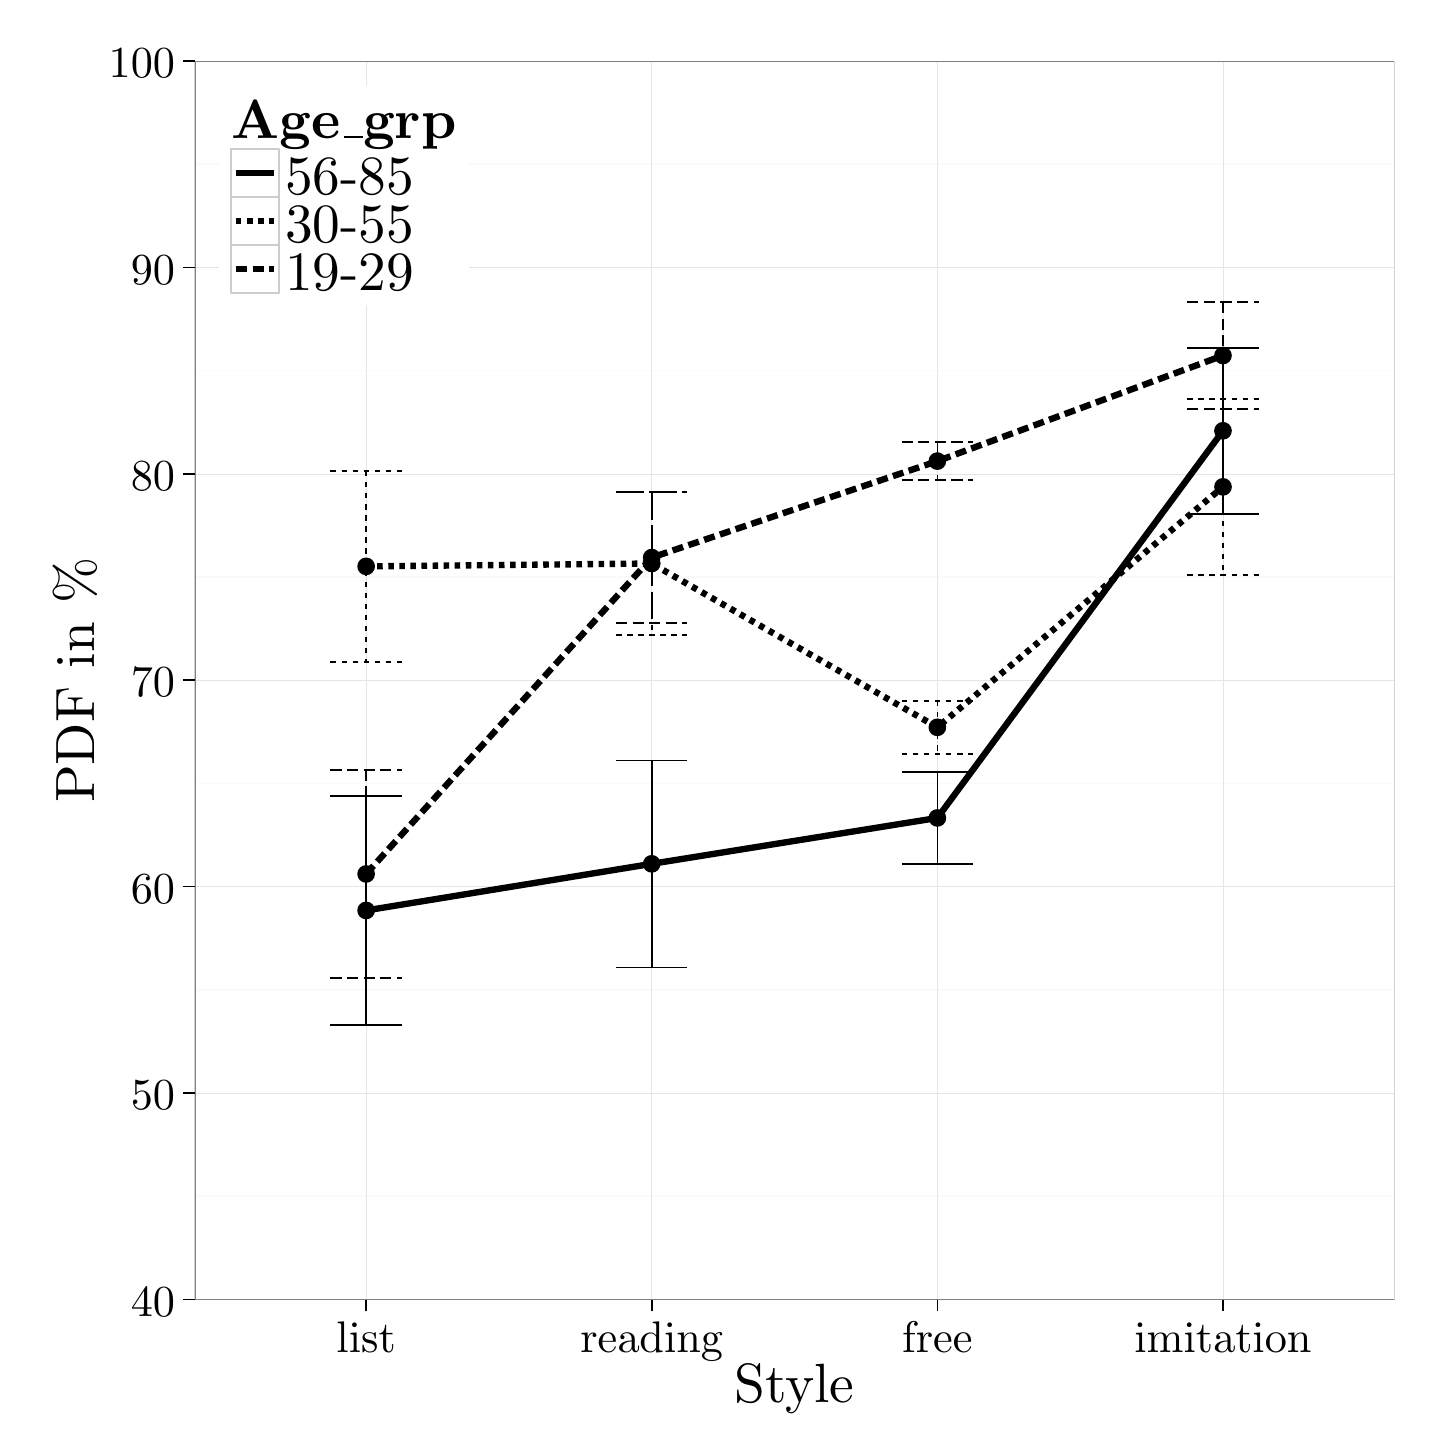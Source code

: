 % Created by tikzDevice version 0.8.1 on 2016-02-09 02:17:41
% !TEX encoding = UTF-8 Unicode
\begin{tikzpicture}[x=1pt,y=1pt]
\definecolor{fillColor}{RGB}{255,255,255}
\path[use as bounding box,fill=fillColor,fill opacity=0.00] (0,0) rectangle (505.89,505.89);
\begin{scope}
\path[clip] (  0.00,  0.00) rectangle (505.89,505.89);
\definecolor{drawColor}{RGB}{255,255,255}
\definecolor{fillColor}{RGB}{255,255,255}

\path[draw=drawColor,line width= 0.6pt,line join=round,line cap=round,fill=fillColor] (  0.00, -0.00) rectangle (505.89,505.89);
\end{scope}
\begin{scope}
\path[clip] ( 60.37, 46.31) rectangle (493.85,493.84);
\definecolor{fillColor}{RGB}{255,255,255}

\path[fill=fillColor] ( 60.37, 46.31) rectangle (493.85,493.84);
\definecolor{drawColor}{gray}{0.98}

\path[draw=drawColor,line width= 0.6pt,line join=round] ( 60.37, 83.60) --
	(493.85, 83.60);

\path[draw=drawColor,line width= 0.6pt,line join=round] ( 60.37,158.19) --
	(493.85,158.19);

\path[draw=drawColor,line width= 0.6pt,line join=round] ( 60.37,232.78) --
	(493.85,232.78);

\path[draw=drawColor,line width= 0.6pt,line join=round] ( 60.37,307.37) --
	(493.85,307.37);

\path[draw=drawColor,line width= 0.6pt,line join=round] ( 60.37,381.96) --
	(493.85,381.96);

\path[draw=drawColor,line width= 0.6pt,line join=round] ( 60.37,456.55) --
	(493.85,456.55);
\definecolor{drawColor}{gray}{0.90}

\path[draw=drawColor,line width= 0.2pt,line join=round] ( 60.37, 46.31) --
	(493.85, 46.31);

\path[draw=drawColor,line width= 0.2pt,line join=round] ( 60.37,120.90) --
	(493.85,120.90);

\path[draw=drawColor,line width= 0.2pt,line join=round] ( 60.37,195.49) --
	(493.85,195.49);

\path[draw=drawColor,line width= 0.2pt,line join=round] ( 60.37,270.08) --
	(493.85,270.08);

\path[draw=drawColor,line width= 0.2pt,line join=round] ( 60.37,344.67) --
	(493.85,344.67);

\path[draw=drawColor,line width= 0.2pt,line join=round] ( 60.37,419.26) --
	(493.85,419.26);

\path[draw=drawColor,line width= 0.2pt,line join=round] ( 60.37,493.84) --
	(493.85,493.84);

\path[draw=drawColor,line width= 0.2pt,line join=round] (122.30, 46.31) --
	(122.30,493.84);

\path[draw=drawColor,line width= 0.2pt,line join=round] (225.50, 46.31) --
	(225.50,493.84);

\path[draw=drawColor,line width= 0.2pt,line join=round] (328.71, 46.31) --
	(328.71,493.84);

\path[draw=drawColor,line width= 0.2pt,line join=round] (431.92, 46.31) --
	(431.92,493.84);
\definecolor{fillColor}{RGB}{0,0,0}

\path[fill=fillColor] (122.30,186.90) circle (  3.20);

\path[fill=fillColor] (122.30,311.23) circle (  3.20);

\path[fill=fillColor] (122.30,200.08) circle (  3.20);

\path[fill=fillColor] (225.50,203.74) circle (  3.20);

\path[fill=fillColor] (225.50,312.26) circle (  3.20);

\path[fill=fillColor] (225.50,314.41) circle (  3.20);

\path[fill=fillColor] (328.71,220.32) circle (  3.20);

\path[fill=fillColor] (328.71,253.07) circle (  3.20);

\path[fill=fillColor] (328.71,349.26) circle (  3.20);

\path[fill=fillColor] (431.92,360.22) circle (  3.20);

\path[fill=fillColor] (431.92,339.96) circle (  3.20);

\path[fill=fillColor] (431.92,387.41) circle (  3.20);
\definecolor{drawColor}{RGB}{0,0,0}

\path[draw=drawColor,line width= 2.3pt,line join=round] (122.30,186.90) --
	(225.50,203.74) --
	(328.71,220.32) --
	(431.92,360.22);

\path[draw=drawColor,line width= 2.3pt,dash pattern=on 2pt off 2pt ,line join=round] (122.30,311.23) --
	(225.50,312.26) --
	(328.71,253.07) --
	(431.92,339.96);

\path[draw=drawColor,line width= 2.3pt,dash pattern=on 4pt off 2pt ,line join=round] (122.30,200.08) --
	(225.50,314.41) --
	(328.71,349.26) --
	(431.92,387.41);

\path[draw=drawColor,line width= 0.6pt,line join=round] (109.40,228.27) --
	(135.20,228.27);

\path[draw=drawColor,line width= 0.6pt,line join=round] (122.30,228.27) --
	(122.30,145.54);

\path[draw=drawColor,line width= 0.6pt,line join=round] (109.40,145.54) --
	(135.20,145.54);

\path[draw=drawColor,line width= 0.6pt,line join=round] (212.60,241.14) --
	(238.41,241.14);

\path[draw=drawColor,line width= 0.6pt,line join=round] (225.50,241.14) --
	(225.50,166.33);

\path[draw=drawColor,line width= 0.6pt,line join=round] (212.60,166.33) --
	(238.41,166.33);

\path[draw=drawColor,line width= 0.6pt,line join=round] (315.81,236.84) --
	(341.61,236.84);

\path[draw=drawColor,line width= 0.6pt,line join=round] (328.71,236.84) --
	(328.71,203.79);

\path[draw=drawColor,line width= 0.6pt,line join=round] (315.81,203.79) --
	(341.61,203.79);

\path[draw=drawColor,line width= 0.6pt,line join=round] (419.02,390.22) --
	(444.82,390.22);

\path[draw=drawColor,line width= 0.6pt,line join=round] (431.92,390.22) --
	(431.92,330.21);

\path[draw=drawColor,line width= 0.6pt,line join=round] (419.02,330.21) --
	(444.82,330.21);

\path[draw=drawColor,line width= 0.6pt,dash pattern=on 2pt off 2pt ,line join=round] (109.40,345.76) --
	(135.20,345.76);

\path[draw=drawColor,line width= 0.6pt,dash pattern=on 2pt off 2pt ,line join=round] (122.30,345.76) --
	(122.30,276.70);

\path[draw=drawColor,line width= 0.6pt,dash pattern=on 2pt off 2pt ,line join=round] (109.40,276.70) --
	(135.20,276.70);

\path[draw=drawColor,line width= 0.6pt,dash pattern=on 2pt off 2pt ,line join=round] (212.60,338.06) --
	(238.41,338.06);

\path[draw=drawColor,line width= 0.6pt,dash pattern=on 2pt off 2pt ,line join=round] (225.50,338.06) --
	(225.50,286.46);

\path[draw=drawColor,line width= 0.6pt,dash pattern=on 2pt off 2pt ,line join=round] (212.60,286.46) --
	(238.41,286.46);

\path[draw=drawColor,line width= 0.6pt,dash pattern=on 2pt off 2pt ,line join=round] (315.81,262.68) --
	(341.61,262.68);

\path[draw=drawColor,line width= 0.6pt,dash pattern=on 2pt off 2pt ,line join=round] (328.71,262.68) --
	(328.71,243.46);

\path[draw=drawColor,line width= 0.6pt,dash pattern=on 2pt off 2pt ,line join=round] (315.81,243.46) --
	(341.61,243.46);

\path[draw=drawColor,line width= 0.6pt,dash pattern=on 2pt off 2pt ,line join=round] (419.02,371.79) --
	(444.82,371.79);

\path[draw=drawColor,line width= 0.6pt,dash pattern=on 2pt off 2pt ,line join=round] (431.92,371.79) --
	(431.92,308.12);

\path[draw=drawColor,line width= 0.6pt,dash pattern=on 2pt off 2pt ,line join=round] (419.02,308.12) --
	(444.82,308.12);

\path[draw=drawColor,line width= 0.6pt,dash pattern=on 4pt off 2pt ,line join=round] (109.40,237.69) --
	(135.20,237.69);

\path[draw=drawColor,line width= 0.6pt,dash pattern=on 4pt off 2pt ,line join=round] (122.30,237.69) --
	(122.30,162.47);

\path[draw=drawColor,line width= 0.6pt,dash pattern=on 4pt off 2pt ,line join=round] (109.40,162.47) --
	(135.20,162.47);

\path[draw=drawColor,line width= 0.6pt,dash pattern=on 4pt off 2pt ,line join=round] (212.60,338.06) --
	(238.41,338.06);

\path[draw=drawColor,line width= 0.6pt,dash pattern=on 4pt off 2pt ,line join=round] (225.50,338.06) --
	(225.50,290.76);

\path[draw=drawColor,line width= 0.6pt,dash pattern=on 4pt off 2pt ,line join=round] (212.60,290.76) --
	(238.41,290.76);

\path[draw=drawColor,line width= 0.6pt,dash pattern=on 4pt off 2pt ,line join=round] (315.81,356.20) --
	(341.61,356.20);

\path[draw=drawColor,line width= 0.6pt,dash pattern=on 4pt off 2pt ,line join=round] (328.71,356.20) --
	(328.71,342.33);

\path[draw=drawColor,line width= 0.6pt,dash pattern=on 4pt off 2pt ,line join=round] (315.81,342.33) --
	(341.61,342.33);

\path[draw=drawColor,line width= 0.6pt,dash pattern=on 4pt off 2pt ,line join=round] (419.02,406.68) --
	(444.82,406.68);

\path[draw=drawColor,line width= 0.6pt,dash pattern=on 4pt off 2pt ,line join=round] (431.92,406.68) --
	(431.92,368.15);

\path[draw=drawColor,line width= 0.6pt,dash pattern=on 4pt off 2pt ,line join=round] (419.02,368.15) --
	(444.82,368.15);
\definecolor{drawColor}{gray}{0.50}

\path[draw=drawColor,line width= 0.6pt,line join=round,line cap=round] ( 60.37, 46.31) rectangle (493.85,493.84);
\end{scope}
\begin{scope}
\path[clip] (  0.00,  0.00) rectangle (505.89,505.89);
\definecolor{drawColor}{RGB}{0,0,0}

\node[text=drawColor,anchor=base east,inner sep=0pt, outer sep=0pt, scale=  1.60] at ( 53.26, 40.27) {40};

\node[text=drawColor,anchor=base east,inner sep=0pt, outer sep=0pt, scale=  1.60] at ( 53.26,114.86) {50};

\node[text=drawColor,anchor=base east,inner sep=0pt, outer sep=0pt, scale=  1.60] at ( 53.26,189.45) {60};

\node[text=drawColor,anchor=base east,inner sep=0pt, outer sep=0pt, scale=  1.60] at ( 53.26,264.04) {70};

\node[text=drawColor,anchor=base east,inner sep=0pt, outer sep=0pt, scale=  1.60] at ( 53.26,338.63) {80};

\node[text=drawColor,anchor=base east,inner sep=0pt, outer sep=0pt, scale=  1.60] at ( 53.26,413.22) {90};

\node[text=drawColor,anchor=base east,inner sep=0pt, outer sep=0pt, scale=  1.60] at ( 53.26,487.81) {100};
\end{scope}
\begin{scope}
\path[clip] (  0.00,  0.00) rectangle (505.89,505.89);
\definecolor{drawColor}{RGB}{0,0,0}

\path[draw=drawColor,line width= 0.6pt,line join=round] ( 56.10, 46.31) --
	( 60.37, 46.31);

\path[draw=drawColor,line width= 0.6pt,line join=round] ( 56.10,120.90) --
	( 60.37,120.90);

\path[draw=drawColor,line width= 0.6pt,line join=round] ( 56.10,195.49) --
	( 60.37,195.49);

\path[draw=drawColor,line width= 0.6pt,line join=round] ( 56.10,270.08) --
	( 60.37,270.08);

\path[draw=drawColor,line width= 0.6pt,line join=round] ( 56.10,344.67) --
	( 60.37,344.67);

\path[draw=drawColor,line width= 0.6pt,line join=round] ( 56.10,419.26) --
	( 60.37,419.26);

\path[draw=drawColor,line width= 0.6pt,line join=round] ( 56.10,493.84) --
	( 60.37,493.84);
\end{scope}
\begin{scope}
\path[clip] (  0.00,  0.00) rectangle (505.89,505.89);
\definecolor{drawColor}{RGB}{0,0,0}

\path[draw=drawColor,line width= 0.6pt,line join=round] (122.30, 42.04) --
	(122.30, 46.31);

\path[draw=drawColor,line width= 0.6pt,line join=round] (225.50, 42.04) --
	(225.50, 46.31);

\path[draw=drawColor,line width= 0.6pt,line join=round] (328.71, 42.04) --
	(328.71, 46.31);

\path[draw=drawColor,line width= 0.6pt,line join=round] (431.92, 42.04) --
	(431.92, 46.31);
\end{scope}
\begin{scope}
\path[clip] (  0.00,  0.00) rectangle (505.89,505.89);
\definecolor{drawColor}{RGB}{0,0,0}

\node[text=drawColor,anchor=base,inner sep=0pt, outer sep=0pt, scale=  1.60] at (122.30, 27.13) {list};

\node[text=drawColor,anchor=base,inner sep=0pt, outer sep=0pt, scale=  1.60] at (225.50, 27.13) {reading};

\node[text=drawColor,anchor=base,inner sep=0pt, outer sep=0pt, scale=  1.60] at (328.71, 27.13) {free};

\node[text=drawColor,anchor=base,inner sep=0pt, outer sep=0pt, scale=  1.60] at (431.92, 27.13) {imitation};
\end{scope}
\begin{scope}
\path[clip] (  0.00,  0.00) rectangle (505.89,505.89);
\definecolor{drawColor}{RGB}{0,0,0}

\node[text=drawColor,anchor=base,inner sep=0pt, outer sep=0pt, scale=  2.00] at (277.11,  9.03) {Style};
\end{scope}
\begin{scope}
\path[clip] (  0.00,  0.00) rectangle (505.89,505.89);
\definecolor{drawColor}{RGB}{0,0,0}

\node[text=drawColor,rotate= 90.00,anchor=base,inner sep=0pt, outer sep=0pt, scale=  2.00] at ( 24.12,270.08) {PDF in {\%}};
\end{scope}
\begin{scope}
\path[clip] (  0.00,  0.00) rectangle (505.89,505.89);
\definecolor{fillColor}{RGB}{255,255,255}

\path[fill=fillColor] ( 69.24,405.66) rectangle (159.40,484.98);
\end{scope}
\begin{scope}
\path[clip] (  0.00,  0.00) rectangle (505.89,505.89);
\definecolor{drawColor}{RGB}{0,0,0}

\node[text=drawColor,anchor=base west,inner sep=0pt, outer sep=0pt, scale=  2.00] at ( 73.51,465.96) {\bfseries Age{\_{}}grp};
\end{scope}
\begin{scope}
\path[clip] (  0.00,  0.00) rectangle (505.89,505.89);
\definecolor{drawColor}{gray}{0.80}
\definecolor{fillColor}{RGB}{255,255,255}

\path[draw=drawColor,line width= 0.6pt,line join=round,line cap=round,fill=fillColor] ( 73.51,444.61) rectangle ( 90.85,461.96);
\end{scope}
\begin{scope}
\path[clip] (  0.00,  0.00) rectangle (505.89,505.89);
\definecolor{drawColor}{RGB}{0,0,0}

\path[draw=drawColor,line width= 2.3pt,line join=round] ( 75.24,453.29) -- ( 89.12,453.29);
\end{scope}
\begin{scope}
\path[clip] (  0.00,  0.00) rectangle (505.89,505.89);
\definecolor{drawColor}{RGB}{0,0,0}

\path[draw=drawColor,line width= 0.6pt,line join=round] ( 75.24,453.29) -- ( 89.12,453.29);
\end{scope}
\begin{scope}
\path[clip] (  0.00,  0.00) rectangle (505.89,505.89);
\definecolor{drawColor}{gray}{0.80}
\definecolor{fillColor}{RGB}{255,255,255}

\path[draw=drawColor,line width= 0.6pt,line join=round,line cap=round,fill=fillColor] ( 73.51,427.27) rectangle ( 90.85,444.61);
\end{scope}
\begin{scope}
\path[clip] (  0.00,  0.00) rectangle (505.89,505.89);
\definecolor{drawColor}{RGB}{0,0,0}

\path[draw=drawColor,line width= 2.3pt,dash pattern=on 2pt off 2pt ,line join=round] ( 75.24,435.94) -- ( 89.12,435.94);
\end{scope}
\begin{scope}
\path[clip] (  0.00,  0.00) rectangle (505.89,505.89);
\definecolor{drawColor}{RGB}{0,0,0}

\path[draw=drawColor,line width= 0.6pt,dash pattern=on 2pt off 2pt ,line join=round] ( 75.24,435.94) -- ( 89.12,435.94);
\end{scope}
\begin{scope}
\path[clip] (  0.00,  0.00) rectangle (505.89,505.89);
\definecolor{drawColor}{gray}{0.80}
\definecolor{fillColor}{RGB}{255,255,255}

\path[draw=drawColor,line width= 0.6pt,line join=round,line cap=round,fill=fillColor] ( 73.51,409.92) rectangle ( 90.85,427.27);
\end{scope}
\begin{scope}
\path[clip] (  0.00,  0.00) rectangle (505.89,505.89);
\definecolor{drawColor}{RGB}{0,0,0}

\path[draw=drawColor,line width= 2.3pt,dash pattern=on 4pt off 2pt ,line join=round] ( 75.24,418.60) -- ( 89.12,418.60);
\end{scope}
\begin{scope}
\path[clip] (  0.00,  0.00) rectangle (505.89,505.89);
\definecolor{drawColor}{RGB}{0,0,0}

\path[draw=drawColor,line width= 0.6pt,dash pattern=on 4pt off 2pt ,line join=round] ( 75.24,418.60) -- ( 89.12,418.60);
\end{scope}
\begin{scope}
\path[clip] (  0.00,  0.00) rectangle (505.89,505.89);
\definecolor{drawColor}{RGB}{0,0,0}

\node[text=drawColor,anchor=base west,inner sep=0pt, outer sep=0pt, scale=  2.00] at ( 93.02,445.75) {56-85};
\end{scope}
\begin{scope}
\path[clip] (  0.00,  0.00) rectangle (505.89,505.89);
\definecolor{drawColor}{RGB}{0,0,0}

\node[text=drawColor,anchor=base west,inner sep=0pt, outer sep=0pt, scale=  2.00] at ( 93.02,428.40) {30-55};
\end{scope}
\begin{scope}
\path[clip] (  0.00,  0.00) rectangle (505.89,505.89);
\definecolor{drawColor}{RGB}{0,0,0}

\node[text=drawColor,anchor=base west,inner sep=0pt, outer sep=0pt, scale=  2.00] at ( 93.02,411.06) {19-29};
\end{scope}
\end{tikzpicture}
